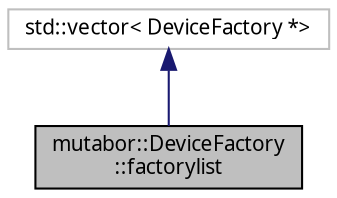 digraph "mutabor::DeviceFactory::factorylist"
{
  edge [fontname="Sans",fontsize="10",labelfontname="Sans",labelfontsize="10"];
  node [fontname="Sans",fontsize="10",shape=record];
  Node0 [label="mutabor::DeviceFactory\l::factorylist",height=0.2,width=0.4,color="black", fillcolor="grey75", style="filled", fontcolor="black"];
  Node1 -> Node0 [dir="back",color="midnightblue",fontsize="10",style="solid",fontname="Sans"];
  Node1 [label="std::vector\< DeviceFactory *\>",height=0.2,width=0.4,color="grey75", fillcolor="white", style="filled",tooltip="STL class. "];
}
